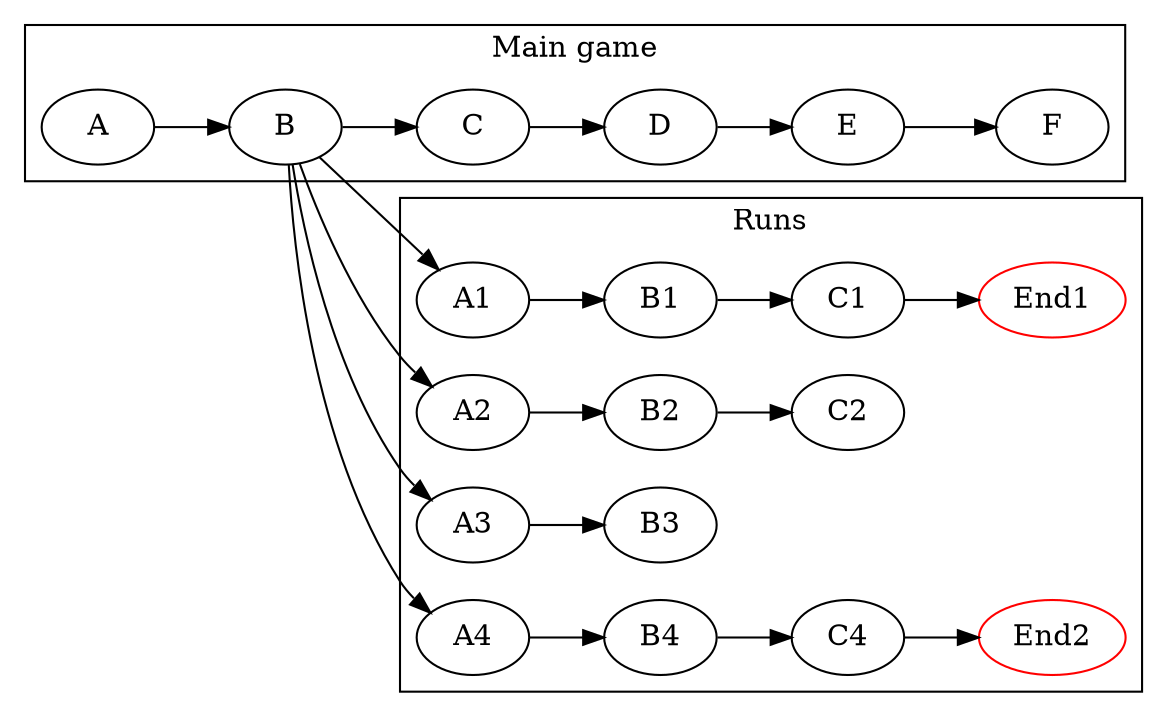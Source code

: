 //
// looping_gameplay.dot
//
// Created on 2022-04-10 by penaz
//
digraph looping_gameplay{
    rankdir="LR";
    subgraph cluster1{
        label="Runs"
        D1[label="End1", color="red"];
        A1 -> B1 -> C1 -> D1;
        A2 -> B2 -> C2;
        A3 -> B3;
        D4[label="End2", color="red"]
        A4 -> B4 -> C4 -> D4;
    }
    subgraph cluster2{
        label="Main game"
        A -> B -> C -> D -> E -> F;
        B->A1;
        B->A2;
        B->A3;
        B->A4;
    }
}
